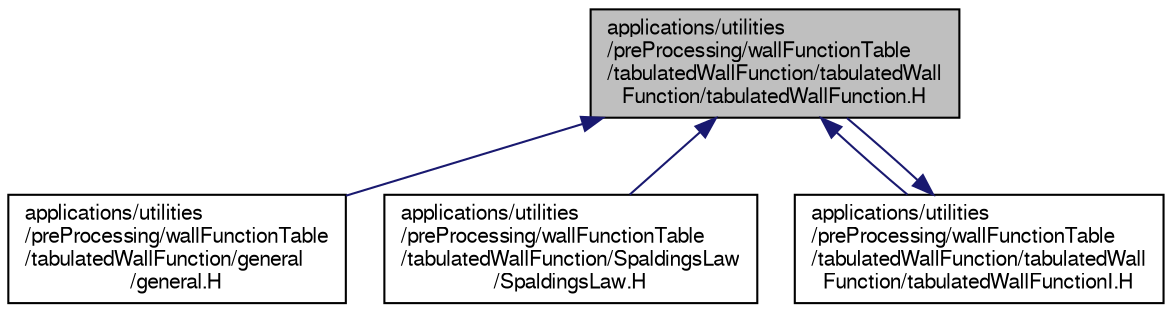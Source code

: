 digraph "applications/utilities/preProcessing/wallFunctionTable/tabulatedWallFunction/tabulatedWallFunction/tabulatedWallFunction.H"
{
  bgcolor="transparent";
  edge [fontname="FreeSans",fontsize="10",labelfontname="FreeSans",labelfontsize="10"];
  node [fontname="FreeSans",fontsize="10",shape=record];
  Node224 [label="applications/utilities\l/preProcessing/wallFunctionTable\l/tabulatedWallFunction/tabulatedWall\lFunction/tabulatedWallFunction.H",height=0.2,width=0.4,color="black", fillcolor="grey75", style="filled", fontcolor="black"];
  Node224 -> Node225 [dir="back",color="midnightblue",fontsize="10",style="solid",fontname="FreeSans"];
  Node225 [label="applications/utilities\l/preProcessing/wallFunctionTable\l/tabulatedWallFunction/general\l/general.H",height=0.2,width=0.4,color="black",URL="$a39446.html"];
  Node224 -> Node226 [dir="back",color="midnightblue",fontsize="10",style="solid",fontname="FreeSans"];
  Node226 [label="applications/utilities\l/preProcessing/wallFunctionTable\l/tabulatedWallFunction/SpaldingsLaw\l/SpaldingsLaw.H",height=0.2,width=0.4,color="black",URL="$a19535.html"];
  Node224 -> Node227 [dir="back",color="midnightblue",fontsize="10",style="solid",fontname="FreeSans"];
  Node227 [label="applications/utilities\l/preProcessing/wallFunctionTable\l/tabulatedWallFunction/tabulatedWall\lFunction/tabulatedWallFunctionI.H",height=0.2,width=0.4,color="black",URL="$a19544.html"];
  Node227 -> Node224 [dir="back",color="midnightblue",fontsize="10",style="solid",fontname="FreeSans"];
}
